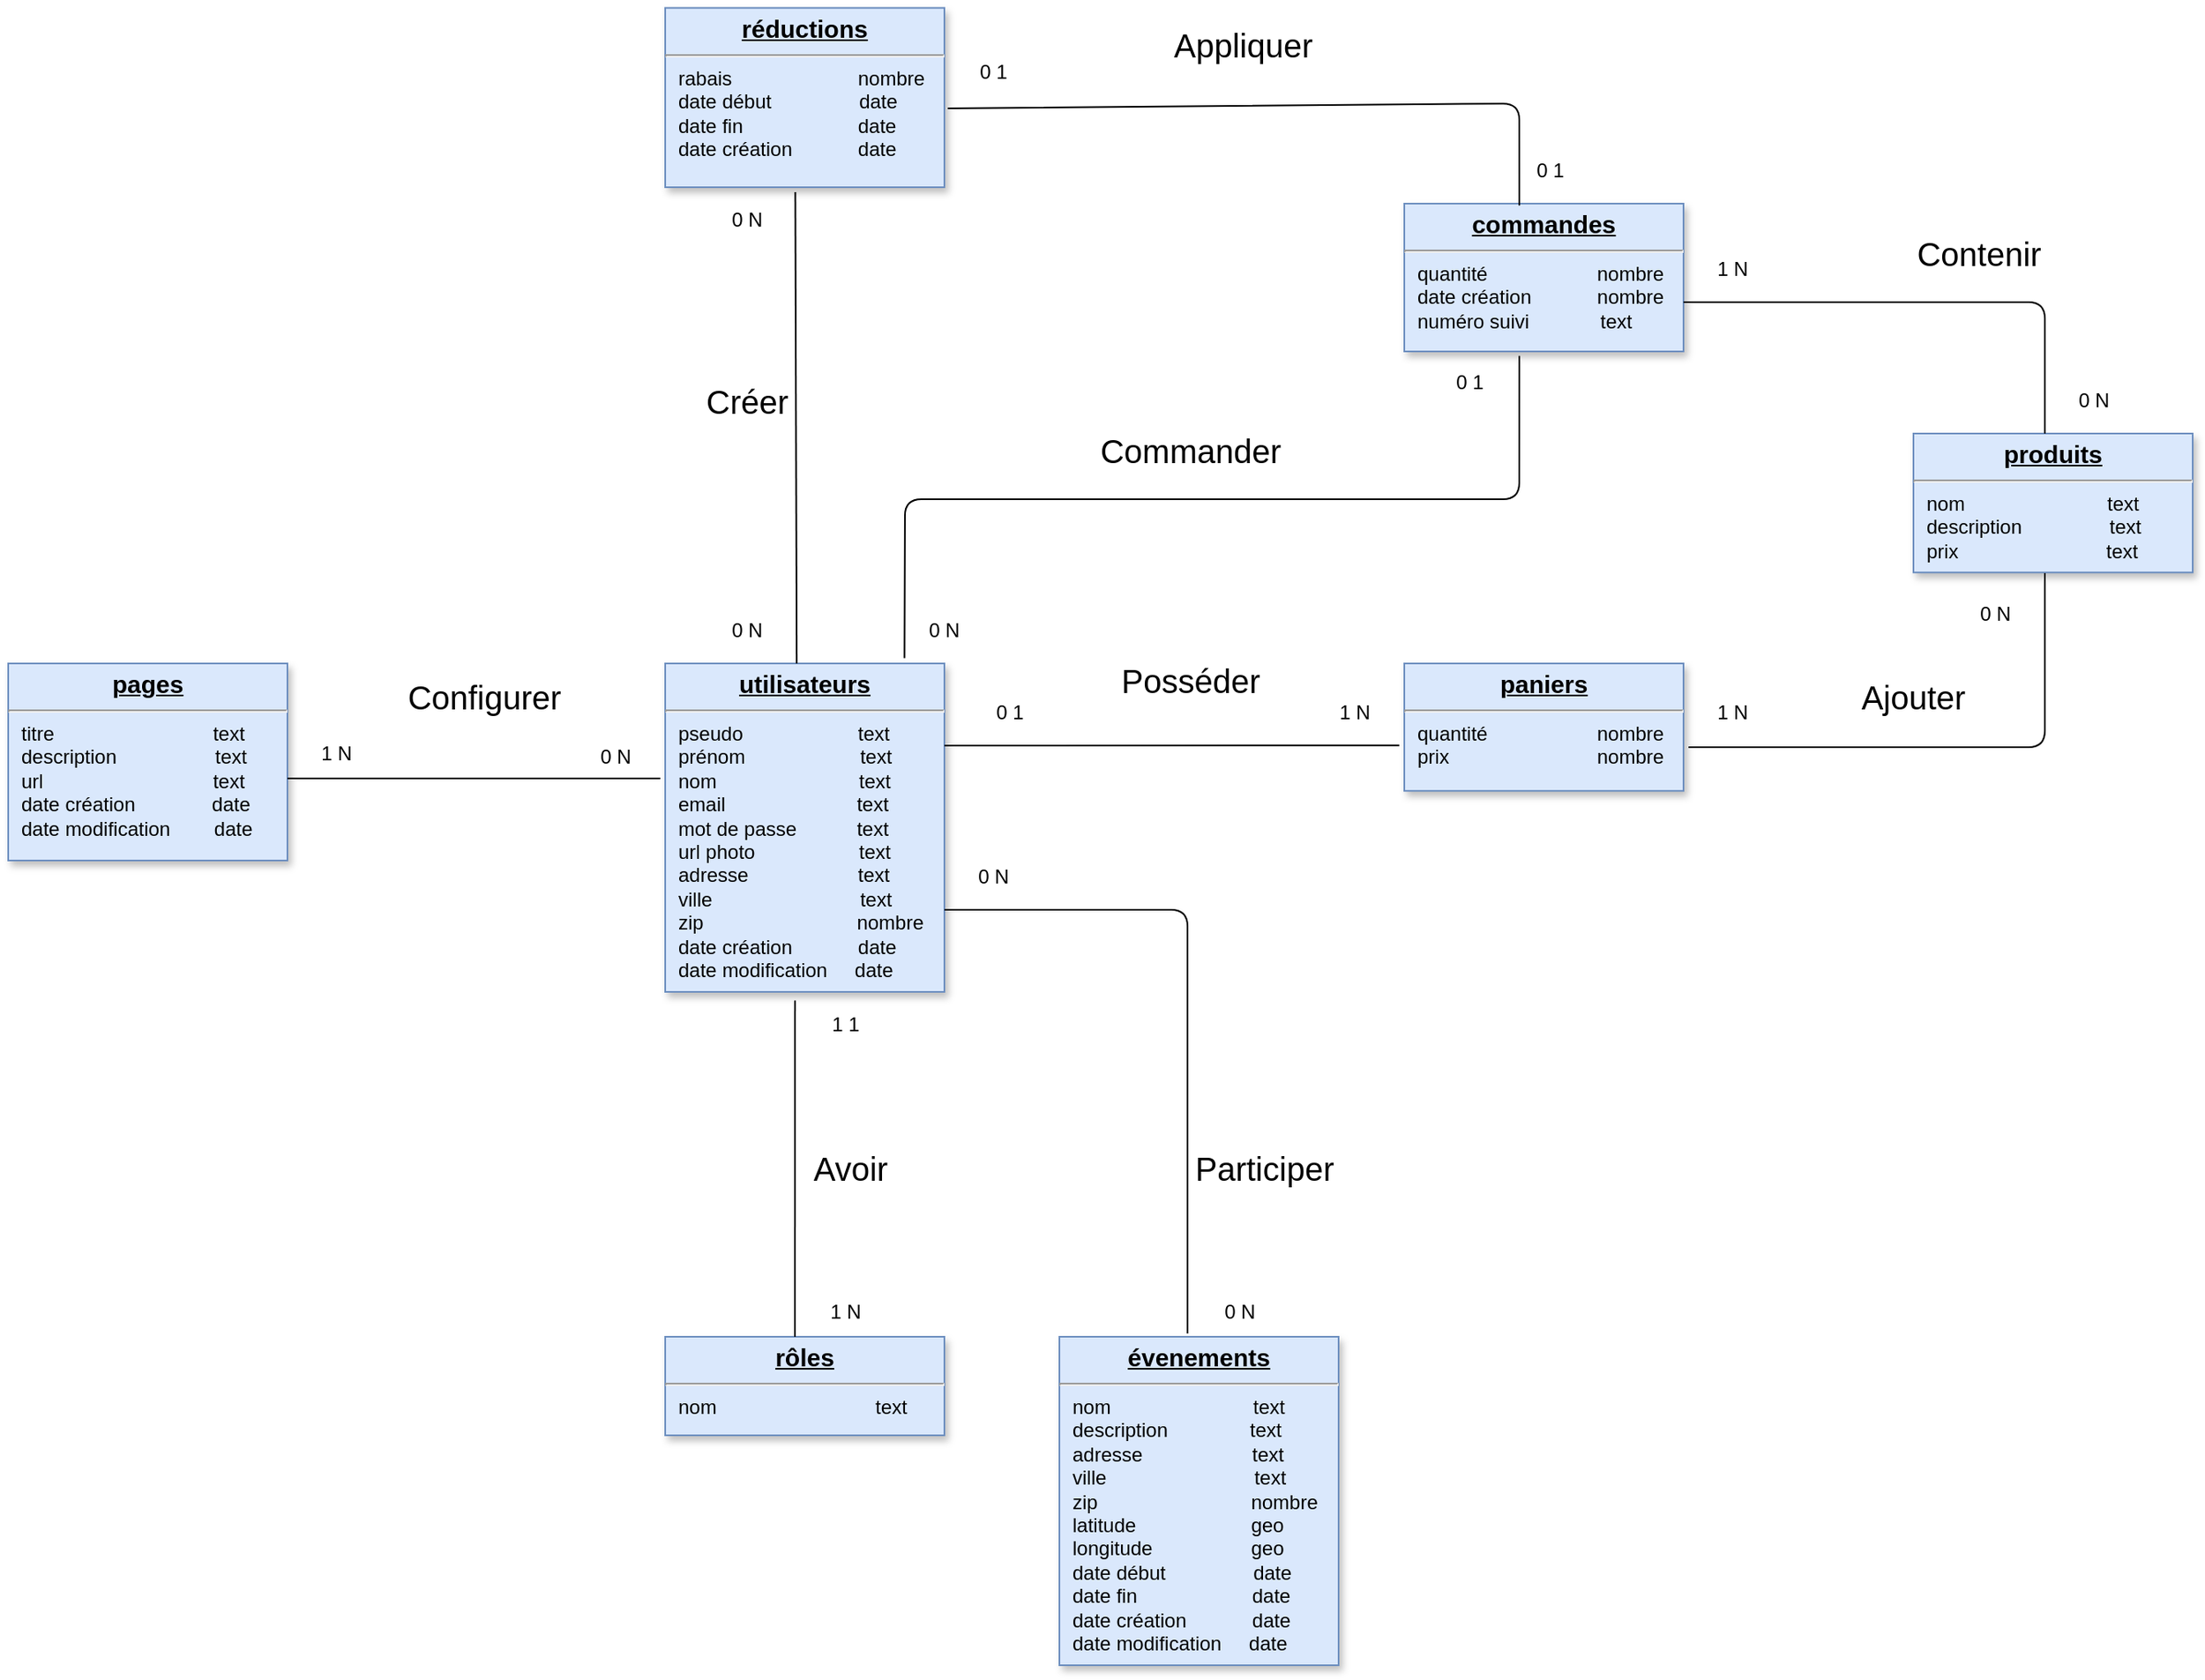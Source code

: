 <mxfile version="13.9.9" type="device"><diagram name="Page-1" id="efa7a0a1-bf9b-a30e-e6df-94a7791c09e9"><mxGraphModel dx="1338" dy="822" grid="1" gridSize="10" guides="1" tooltips="1" connect="1" arrows="1" fold="1" page="1" pageScale="1" pageWidth="826" pageHeight="1169" background="#ffffff" math="0" shadow="0"><root><mxCell id="0"/><mxCell id="1" parent="0"/><mxCell id="28" value="&lt;p style=&quot;margin: 0px ; margin-top: 4px ; text-align: center ; text-decoration: underline&quot;&gt;&lt;b&gt;&lt;font style=&quot;font-size: 15px&quot;&gt;utilisateurs&lt;/font&gt;&lt;/b&gt;&lt;/p&gt;&lt;hr&gt;&lt;p style=&quot;margin: 0px ; margin-left: 8px&quot;&gt;pseudo&amp;nbsp; &amp;nbsp; &amp;nbsp; &amp;nbsp; &amp;nbsp; &amp;nbsp; &amp;nbsp; &amp;nbsp; &amp;nbsp; &amp;nbsp; &amp;nbsp;text&lt;/p&gt;&lt;p style=&quot;margin: 0px ; margin-left: 8px&quot;&gt;prénom&amp;nbsp; &amp;nbsp; &amp;nbsp; &amp;nbsp; &amp;nbsp; &amp;nbsp; &amp;nbsp; &amp;nbsp; &amp;nbsp; &amp;nbsp; &amp;nbsp;text&lt;/p&gt;&lt;p style=&quot;margin: 0px ; margin-left: 8px&quot;&gt;nom&amp;nbsp; &amp;nbsp; &amp;nbsp; &amp;nbsp; &amp;nbsp; &amp;nbsp; &amp;nbsp; &amp;nbsp; &amp;nbsp; &amp;nbsp; &amp;nbsp; &amp;nbsp; &amp;nbsp; text&lt;/p&gt;&lt;p style=&quot;margin: 0px ; margin-left: 8px&quot;&gt;email&amp;nbsp; &amp;nbsp; &amp;nbsp; &amp;nbsp; &amp;nbsp; &amp;nbsp; &amp;nbsp; &amp;nbsp; &amp;nbsp; &amp;nbsp; &amp;nbsp; &amp;nbsp; text&lt;/p&gt;&lt;p style=&quot;margin: 0px ; margin-left: 8px&quot;&gt;mot de passe&amp;nbsp; &amp;nbsp; &amp;nbsp; &amp;nbsp; &amp;nbsp; &amp;nbsp;text&lt;/p&gt;&lt;p style=&quot;margin: 0px ; margin-left: 8px&quot;&gt;url photo&amp;nbsp; &amp;nbsp; &amp;nbsp; &amp;nbsp; &amp;nbsp; &amp;nbsp; &amp;nbsp; &amp;nbsp; &amp;nbsp; &amp;nbsp;text&lt;/p&gt;&lt;p style=&quot;margin: 0px ; margin-left: 8px&quot;&gt;adresse&amp;nbsp; &amp;nbsp; &amp;nbsp; &amp;nbsp; &amp;nbsp; &amp;nbsp; &amp;nbsp; &amp;nbsp; &amp;nbsp; &amp;nbsp; text&lt;/p&gt;&lt;p style=&quot;margin: 0px ; margin-left: 8px&quot;&gt;ville&amp;nbsp; &amp;nbsp; &amp;nbsp; &amp;nbsp; &amp;nbsp; &amp;nbsp; &amp;nbsp; &amp;nbsp; &amp;nbsp; &amp;nbsp; &amp;nbsp; &amp;nbsp; &amp;nbsp; &amp;nbsp;text&lt;/p&gt;&lt;p style=&quot;margin: 0px ; margin-left: 8px&quot;&gt;zip&amp;nbsp; &amp;nbsp; &amp;nbsp; &amp;nbsp; &amp;nbsp; &amp;nbsp; &amp;nbsp; &amp;nbsp; &amp;nbsp; &amp;nbsp; &amp;nbsp; &amp;nbsp; &amp;nbsp; &amp;nbsp; nombre&lt;/p&gt;&lt;p style=&quot;margin: 0px ; margin-left: 8px&quot;&gt;date création&amp;nbsp; &amp;nbsp; &amp;nbsp; &amp;nbsp; &amp;nbsp; &amp;nbsp; date&lt;/p&gt;&lt;p style=&quot;margin: 0px ; margin-left: 8px&quot;&gt;date modification&amp;nbsp; &amp;nbsp; &amp;nbsp;date&lt;/p&gt;" style="verticalAlign=top;align=left;overflow=fill;fontSize=12;fontFamily=Helvetica;html=1;strokeColor=#6c8ebf;shadow=1;fillColor=#dae8fc;" parent="1" vertex="1"><mxGeometry x="680" y="500" width="170" height="200" as="geometry"/></mxCell><mxCell id="r07NfbLLSwoAeOCv1FEZ-114" value="&lt;p style=&quot;margin: 0px ; margin-top: 4px ; text-align: center ; text-decoration: underline&quot;&gt;&lt;b&gt;&lt;font style=&quot;font-size: 15px&quot;&gt;rôles&lt;/font&gt;&lt;/b&gt;&lt;/p&gt;&lt;hr&gt;&lt;p style=&quot;margin: 0px ; margin-left: 8px&quot;&gt;nom&amp;nbsp; &amp;nbsp; &amp;nbsp; &amp;nbsp; &amp;nbsp; &amp;nbsp; &amp;nbsp; &amp;nbsp; &amp;nbsp; &amp;nbsp; &amp;nbsp; &amp;nbsp; &amp;nbsp; &amp;nbsp; &amp;nbsp;text&lt;/p&gt;" style="verticalAlign=top;align=left;overflow=fill;fontSize=12;fontFamily=Helvetica;html=1;strokeColor=#6c8ebf;shadow=1;fillColor=#dae8fc;" vertex="1" parent="1"><mxGeometry x="680" y="910" width="170" height="60" as="geometry"/></mxCell><mxCell id="r07NfbLLSwoAeOCv1FEZ-125" value="&lt;p style=&quot;margin: 0px ; margin-top: 4px ; text-align: center ; text-decoration: underline&quot;&gt;&lt;span style=&quot;font-size: 15px&quot;&gt;&lt;b&gt;évenements&lt;/b&gt;&lt;/span&gt;&lt;/p&gt;&lt;hr&gt;&lt;p style=&quot;margin: 0px ; margin-left: 8px&quot;&gt;nom&amp;nbsp; &amp;nbsp; &amp;nbsp; &amp;nbsp; &amp;nbsp; &amp;nbsp; &amp;nbsp; &amp;nbsp; &amp;nbsp; &amp;nbsp; &amp;nbsp; &amp;nbsp; &amp;nbsp; text&lt;/p&gt;&lt;p style=&quot;margin: 0px ; margin-left: 8px&quot;&gt;description&amp;nbsp; &amp;nbsp; &amp;nbsp; &amp;nbsp; &amp;nbsp; &amp;nbsp; &amp;nbsp; &amp;nbsp;text&lt;/p&gt;&lt;p style=&quot;margin: 0px ; margin-left: 8px&quot;&gt;adresse&amp;nbsp; &amp;nbsp; &amp;nbsp; &amp;nbsp; &amp;nbsp; &amp;nbsp; &amp;nbsp; &amp;nbsp; &amp;nbsp; &amp;nbsp; text&lt;/p&gt;&lt;p style=&quot;margin: 0px ; margin-left: 8px&quot;&gt;ville&amp;nbsp; &amp;nbsp; &amp;nbsp; &amp;nbsp; &amp;nbsp; &amp;nbsp; &amp;nbsp; &amp;nbsp; &amp;nbsp; &amp;nbsp; &amp;nbsp; &amp;nbsp; &amp;nbsp; &amp;nbsp;text&lt;/p&gt;&lt;p style=&quot;margin: 0px ; margin-left: 8px&quot;&gt;zip&amp;nbsp; &amp;nbsp; &amp;nbsp; &amp;nbsp; &amp;nbsp; &amp;nbsp; &amp;nbsp; &amp;nbsp; &amp;nbsp; &amp;nbsp; &amp;nbsp; &amp;nbsp; &amp;nbsp; &amp;nbsp; nombre&lt;/p&gt;&lt;p style=&quot;margin: 0px ; margin-left: 8px&quot;&gt;latitude&amp;nbsp; &amp;nbsp; &amp;nbsp; &amp;nbsp; &amp;nbsp; &amp;nbsp; &amp;nbsp; &amp;nbsp; &amp;nbsp; &amp;nbsp; &amp;nbsp;geo&lt;/p&gt;&lt;p style=&quot;margin: 0px ; margin-left: 8px&quot;&gt;longitude&amp;nbsp; &amp;nbsp; &amp;nbsp; &amp;nbsp; &amp;nbsp; &amp;nbsp; &amp;nbsp; &amp;nbsp; &amp;nbsp; geo&lt;/p&gt;&lt;p style=&quot;margin: 0px ; margin-left: 8px&quot;&gt;date début&amp;nbsp; &amp;nbsp; &amp;nbsp; &amp;nbsp; &amp;nbsp; &amp;nbsp; &amp;nbsp; &amp;nbsp; date&lt;/p&gt;&lt;p style=&quot;margin: 0px ; margin-left: 8px&quot;&gt;date fin&amp;nbsp; &amp;nbsp; &amp;nbsp; &amp;nbsp; &amp;nbsp; &amp;nbsp; &amp;nbsp; &amp;nbsp; &amp;nbsp; &amp;nbsp; &amp;nbsp;date&lt;/p&gt;&lt;p style=&quot;margin: 0px ; margin-left: 8px&quot;&gt;date création&amp;nbsp; &amp;nbsp; &amp;nbsp; &amp;nbsp; &amp;nbsp; &amp;nbsp; date&lt;/p&gt;&lt;p style=&quot;margin: 0px ; margin-left: 8px&quot;&gt;date modification&amp;nbsp; &amp;nbsp; &amp;nbsp;date&lt;/p&gt;" style="verticalAlign=top;align=left;overflow=fill;fontSize=12;fontFamily=Helvetica;html=1;strokeColor=#6c8ebf;shadow=1;fillColor=#dae8fc;" vertex="1" parent="1"><mxGeometry x="920" y="910" width="170" height="200" as="geometry"/></mxCell><mxCell id="r07NfbLLSwoAeOCv1FEZ-126" value="&lt;font style=&quot;font-size: 20px&quot;&gt;Participer&lt;br&gt;&lt;/font&gt;" style="text;html=1;strokeColor=none;fillColor=none;align=center;verticalAlign=middle;whiteSpace=wrap;rounded=0;" vertex="1" parent="1"><mxGeometry x="1000" y="797" width="90" height="20" as="geometry"/></mxCell><mxCell id="r07NfbLLSwoAeOCv1FEZ-122" value="1 1" style="text;html=1;strokeColor=none;fillColor=none;align=center;verticalAlign=middle;whiteSpace=wrap;rounded=0;" vertex="1" parent="1"><mxGeometry x="770" y="710" width="40" height="20" as="geometry"/></mxCell><mxCell id="r07NfbLLSwoAeOCv1FEZ-131" value="" style="endArrow=none;html=1;entryX=0.465;entryY=1.026;entryDx=0;entryDy=0;entryPerimeter=0;" edge="1" parent="1" target="28"><mxGeometry width="50" height="50" relative="1" as="geometry"><mxPoint x="759" y="910" as="sourcePoint"/><mxPoint x="1150" y="820" as="targetPoint"/></mxGeometry></mxCell><mxCell id="r07NfbLLSwoAeOCv1FEZ-117" value="&lt;font style=&quot;font-size: 20px&quot;&gt;Avoir&lt;/font&gt;" style="text;html=1;strokeColor=none;fillColor=none;align=center;verticalAlign=middle;whiteSpace=wrap;rounded=0;" vertex="1" parent="1"><mxGeometry x="773" y="797" width="40" height="20" as="geometry"/></mxCell><mxCell id="r07NfbLLSwoAeOCv1FEZ-123" value="1 N" style="text;html=1;strokeColor=none;fillColor=none;align=center;verticalAlign=middle;whiteSpace=wrap;rounded=0;" vertex="1" parent="1"><mxGeometry x="770" y="885" width="40" height="20" as="geometry"/></mxCell><mxCell id="r07NfbLLSwoAeOCv1FEZ-134" value="" style="endArrow=none;html=1;exitX=0.459;exitY=-0.01;exitDx=0;exitDy=0;exitPerimeter=0;entryX=1;entryY=0.75;entryDx=0;entryDy=0;" edge="1" parent="1" source="r07NfbLLSwoAeOCv1FEZ-125" target="28"><mxGeometry width="50" height="50" relative="1" as="geometry"><mxPoint x="1100" y="770" as="sourcePoint"/><mxPoint x="998" y="630" as="targetPoint"/><Array as="points"><mxPoint x="998" y="650"/></Array></mxGeometry></mxCell><mxCell id="r07NfbLLSwoAeOCv1FEZ-135" value="0 N" style="text;html=1;strokeColor=none;fillColor=none;align=center;verticalAlign=middle;whiteSpace=wrap;rounded=0;" vertex="1" parent="1"><mxGeometry x="860" y="620" width="40" height="20" as="geometry"/></mxCell><mxCell id="r07NfbLLSwoAeOCv1FEZ-136" value="0 N" style="text;html=1;strokeColor=none;fillColor=none;align=center;verticalAlign=middle;whiteSpace=wrap;rounded=0;" vertex="1" parent="1"><mxGeometry x="1010" y="885" width="40" height="20" as="geometry"/></mxCell><mxCell id="r07NfbLLSwoAeOCv1FEZ-137" value="&lt;p style=&quot;margin: 0px ; margin-top: 4px ; text-align: center ; text-decoration: underline&quot;&gt;&lt;span style=&quot;font-size: 15px&quot;&gt;&lt;b&gt;pages&lt;/b&gt;&lt;/span&gt;&lt;/p&gt;&lt;hr&gt;&lt;p style=&quot;margin: 0px ; margin-left: 8px&quot;&gt;titre&amp;nbsp; &amp;nbsp; &amp;nbsp; &amp;nbsp; &amp;nbsp; &amp;nbsp; &amp;nbsp; &amp;nbsp; &amp;nbsp; &amp;nbsp; &amp;nbsp; &amp;nbsp; &amp;nbsp; &amp;nbsp; &amp;nbsp;text&lt;/p&gt;&lt;p style=&quot;margin: 0px ; margin-left: 8px&quot;&gt;description&amp;nbsp; &amp;nbsp; &amp;nbsp; &amp;nbsp; &amp;nbsp; &amp;nbsp; &amp;nbsp; &amp;nbsp; &amp;nbsp; text&lt;/p&gt;&lt;p style=&quot;margin: 0px ; margin-left: 8px&quot;&gt;url&amp;nbsp; &amp;nbsp; &amp;nbsp; &amp;nbsp; &amp;nbsp; &amp;nbsp; &amp;nbsp; &amp;nbsp; &amp;nbsp; &amp;nbsp; &amp;nbsp; &amp;nbsp; &amp;nbsp; &amp;nbsp; &amp;nbsp; &amp;nbsp;text&lt;/p&gt;&lt;p style=&quot;margin: 0px ; margin-left: 8px&quot;&gt;date création&amp;nbsp; &amp;nbsp; &amp;nbsp; &amp;nbsp; &amp;nbsp; &amp;nbsp; &amp;nbsp; date&lt;/p&gt;&lt;p style=&quot;margin: 0px ; margin-left: 8px&quot;&gt;date modification&amp;nbsp; &amp;nbsp; &amp;nbsp; &amp;nbsp; date&lt;/p&gt;" style="verticalAlign=top;align=left;overflow=fill;fontSize=12;fontFamily=Helvetica;html=1;strokeColor=#6c8ebf;shadow=1;fillColor=#dae8fc;" vertex="1" parent="1"><mxGeometry x="280" y="500" width="170" height="120" as="geometry"/></mxCell><mxCell id="r07NfbLLSwoAeOCv1FEZ-138" value="1 N" style="text;html=1;strokeColor=none;fillColor=none;align=center;verticalAlign=middle;whiteSpace=wrap;rounded=0;" vertex="1" parent="1"><mxGeometry x="460" y="545" width="40" height="20" as="geometry"/></mxCell><mxCell id="r07NfbLLSwoAeOCv1FEZ-139" value="&lt;font style=&quot;font-size: 20px&quot;&gt;Configurer&lt;/font&gt;" style="text;html=1;strokeColor=none;fillColor=none;align=center;verticalAlign=middle;whiteSpace=wrap;rounded=0;" vertex="1" parent="1"><mxGeometry x="550" y="510" width="40" height="20" as="geometry"/></mxCell><mxCell id="r07NfbLLSwoAeOCv1FEZ-140" value="0 N" style="text;html=1;strokeColor=none;fillColor=none;align=center;verticalAlign=middle;whiteSpace=wrap;rounded=0;" vertex="1" parent="1"><mxGeometry x="630" y="547" width="40" height="20" as="geometry"/></mxCell><mxCell id="r07NfbLLSwoAeOCv1FEZ-141" value="" style="endArrow=none;html=1;" edge="1" parent="1"><mxGeometry width="50" height="50" relative="1" as="geometry"><mxPoint x="450" y="570" as="sourcePoint"/><mxPoint x="677" y="570" as="targetPoint"/></mxGeometry></mxCell><mxCell id="r07NfbLLSwoAeOCv1FEZ-142" value="&lt;p style=&quot;margin: 0px ; margin-top: 4px ; text-align: center ; text-decoration: underline&quot;&gt;&lt;b&gt;&lt;font style=&quot;font-size: 15px&quot;&gt;paniers&lt;/font&gt;&lt;/b&gt;&lt;/p&gt;&lt;hr&gt;&lt;p style=&quot;margin: 0px ; margin-left: 8px&quot;&gt;quantité&amp;nbsp; &amp;nbsp; &amp;nbsp; &amp;nbsp; &amp;nbsp; &amp;nbsp; &amp;nbsp; &amp;nbsp; &amp;nbsp; &amp;nbsp; nombre&lt;/p&gt;&lt;p style=&quot;margin: 0px ; margin-left: 8px&quot;&gt;prix&amp;nbsp; &amp;nbsp; &amp;nbsp; &amp;nbsp; &amp;nbsp; &amp;nbsp; &amp;nbsp; &amp;nbsp; &amp;nbsp; &amp;nbsp; &amp;nbsp; &amp;nbsp; &amp;nbsp; &amp;nbsp;nombre&lt;/p&gt;" style="verticalAlign=top;align=left;overflow=fill;fontSize=12;fontFamily=Helvetica;html=1;strokeColor=#6c8ebf;shadow=1;fillColor=#dae8fc;" vertex="1" parent="1"><mxGeometry x="1130" y="500.0" width="170" height="77.6" as="geometry"/></mxCell><mxCell id="r07NfbLLSwoAeOCv1FEZ-143" value="0 1" style="text;html=1;strokeColor=none;fillColor=none;align=center;verticalAlign=middle;whiteSpace=wrap;rounded=0;" vertex="1" parent="1"><mxGeometry x="870" y="520" width="40" height="20" as="geometry"/></mxCell><mxCell id="r07NfbLLSwoAeOCv1FEZ-145" value="&lt;span style=&quot;font-size: 20px&quot;&gt;Posséder&lt;br&gt;&lt;/span&gt;" style="text;html=1;strokeColor=none;fillColor=none;align=center;verticalAlign=middle;whiteSpace=wrap;rounded=0;" vertex="1" parent="1"><mxGeometry x="980" y="500" width="40" height="20" as="geometry"/></mxCell><mxCell id="r07NfbLLSwoAeOCv1FEZ-146" value="1 N" style="text;html=1;strokeColor=none;fillColor=none;align=center;verticalAlign=middle;whiteSpace=wrap;rounded=0;" vertex="1" parent="1"><mxGeometry x="1080" y="520" width="40" height="20" as="geometry"/></mxCell><mxCell id="r07NfbLLSwoAeOCv1FEZ-148" value="" style="endArrow=none;html=1;entryX=-0.018;entryY=0.642;entryDx=0;entryDy=0;entryPerimeter=0;exitX=1;exitY=0.25;exitDx=0;exitDy=0;" edge="1" parent="1" source="28" target="r07NfbLLSwoAeOCv1FEZ-142"><mxGeometry width="50" height="50" relative="1" as="geometry"><mxPoint x="840" y="570" as="sourcePoint"/><mxPoint x="1070" y="670" as="targetPoint"/></mxGeometry></mxCell><mxCell id="r07NfbLLSwoAeOCv1FEZ-149" value="&lt;p style=&quot;margin: 0px ; margin-top: 4px ; text-align: center ; text-decoration: underline&quot;&gt;&lt;b&gt;&lt;font style=&quot;font-size: 15px&quot;&gt;commandes&lt;/font&gt;&lt;/b&gt;&lt;/p&gt;&lt;hr&gt;&lt;p style=&quot;margin: 0px ; margin-left: 8px&quot;&gt;quantité&amp;nbsp; &amp;nbsp; &amp;nbsp; &amp;nbsp; &amp;nbsp; &amp;nbsp; &amp;nbsp; &amp;nbsp; &amp;nbsp; &amp;nbsp; nombre&lt;/p&gt;&lt;p style=&quot;margin: 0px ; margin-left: 8px&quot;&gt;date création&amp;nbsp; &amp;nbsp; &amp;nbsp; &amp;nbsp; &amp;nbsp; &amp;nbsp; nombre&lt;/p&gt;&lt;p style=&quot;margin: 0px ; margin-left: 8px&quot;&gt;numéro suivi&amp;nbsp; &amp;nbsp; &amp;nbsp; &amp;nbsp; &amp;nbsp; &amp;nbsp; &amp;nbsp;text&lt;/p&gt;" style="verticalAlign=top;align=left;overflow=fill;fontSize=12;fontFamily=Helvetica;html=1;strokeColor=#6c8ebf;shadow=1;fillColor=#dae8fc;" vertex="1" parent="1"><mxGeometry x="1130" y="220" width="170" height="90" as="geometry"/></mxCell><mxCell id="r07NfbLLSwoAeOCv1FEZ-150" value="0 N" style="text;html=1;strokeColor=none;fillColor=none;align=center;verticalAlign=middle;whiteSpace=wrap;rounded=0;" vertex="1" parent="1"><mxGeometry x="830" y="470.0" width="40" height="20" as="geometry"/></mxCell><mxCell id="r07NfbLLSwoAeOCv1FEZ-151" value="&lt;span style=&quot;font-size: 20px&quot;&gt;Commander&lt;br&gt;&lt;/span&gt;" style="text;html=1;strokeColor=none;fillColor=none;align=center;verticalAlign=middle;whiteSpace=wrap;rounded=0;" vertex="1" parent="1"><mxGeometry x="980" y="360.0" width="40" height="20" as="geometry"/></mxCell><mxCell id="r07NfbLLSwoAeOCv1FEZ-152" value="0 1" style="text;html=1;strokeColor=none;fillColor=none;align=center;verticalAlign=middle;whiteSpace=wrap;rounded=0;" vertex="1" parent="1"><mxGeometry x="1150" y="319.0" width="40" height="20" as="geometry"/></mxCell><mxCell id="r07NfbLLSwoAeOCv1FEZ-154" value="" style="endArrow=none;html=1;exitX=0.857;exitY=-0.016;exitDx=0;exitDy=0;exitPerimeter=0;entryX=0.412;entryY=1.031;entryDx=0;entryDy=0;entryPerimeter=0;" edge="1" parent="1" source="28" target="r07NfbLLSwoAeOCv1FEZ-149"><mxGeometry width="50" height="50" relative="1" as="geometry"><mxPoint x="910" y="430" as="sourcePoint"/><mxPoint x="960" y="380" as="targetPoint"/><Array as="points"><mxPoint x="826" y="400"/><mxPoint x="1200" y="400"/></Array></mxGeometry></mxCell><mxCell id="r07NfbLLSwoAeOCv1FEZ-155" value="&lt;p style=&quot;margin: 0px ; margin-top: 4px ; text-align: center ; text-decoration: underline&quot;&gt;&lt;b&gt;&lt;font style=&quot;font-size: 15px&quot;&gt;réductions&lt;/font&gt;&lt;/b&gt;&lt;/p&gt;&lt;hr&gt;&lt;p style=&quot;margin: 0px ; margin-left: 8px&quot;&gt;rabais&amp;nbsp; &amp;nbsp; &amp;nbsp; &amp;nbsp; &amp;nbsp; &amp;nbsp; &amp;nbsp; &amp;nbsp; &amp;nbsp; &amp;nbsp; &amp;nbsp; &amp;nbsp;nombre&lt;/p&gt;&lt;p style=&quot;margin: 0px ; margin-left: 8px&quot;&gt;date début&amp;nbsp; &amp;nbsp; &amp;nbsp; &amp;nbsp; &amp;nbsp; &amp;nbsp; &amp;nbsp; &amp;nbsp; date&lt;/p&gt;&lt;p style=&quot;margin: 0px ; margin-left: 8px&quot;&gt;date fin&amp;nbsp; &amp;nbsp; &amp;nbsp; &amp;nbsp; &amp;nbsp; &amp;nbsp; &amp;nbsp; &amp;nbsp; &amp;nbsp; &amp;nbsp; &amp;nbsp;date&lt;/p&gt;&lt;p style=&quot;margin: 0px ; margin-left: 8px&quot;&gt;date création&amp;nbsp; &amp;nbsp; &amp;nbsp; &amp;nbsp; &amp;nbsp; &amp;nbsp; date&lt;/p&gt;" style="verticalAlign=top;align=left;overflow=fill;fontSize=12;fontFamily=Helvetica;html=1;strokeColor=#6c8ebf;shadow=1;fillColor=#dae8fc;" vertex="1" parent="1"><mxGeometry x="680" y="100.8" width="170" height="109.2" as="geometry"/></mxCell><mxCell id="r07NfbLLSwoAeOCv1FEZ-156" value="&lt;span style=&quot;font-size: 20px&quot;&gt;Appliquer&lt;br&gt;&lt;/span&gt;" style="text;html=1;strokeColor=none;fillColor=none;align=center;verticalAlign=middle;whiteSpace=wrap;rounded=0;" vertex="1" parent="1"><mxGeometry x="1012" y="112.6" width="40" height="20" as="geometry"/></mxCell><mxCell id="r07NfbLLSwoAeOCv1FEZ-157" value="0 1" style="text;html=1;strokeColor=none;fillColor=none;align=center;verticalAlign=middle;whiteSpace=wrap;rounded=0;" vertex="1" parent="1"><mxGeometry x="860" y="129.6" width="40" height="20" as="geometry"/></mxCell><mxCell id="r07NfbLLSwoAeOCv1FEZ-158" value="0 1" style="text;html=1;strokeColor=none;fillColor=none;align=center;verticalAlign=middle;whiteSpace=wrap;rounded=0;" vertex="1" parent="1"><mxGeometry x="1199" y="190.0" width="40" height="20" as="geometry"/></mxCell><mxCell id="r07NfbLLSwoAeOCv1FEZ-162" value="" style="endArrow=none;html=1;exitX=1.012;exitY=0.56;exitDx=0;exitDy=0;exitPerimeter=0;entryX=0.412;entryY=0.013;entryDx=0;entryDy=0;entryPerimeter=0;" edge="1" parent="1" source="r07NfbLLSwoAeOCv1FEZ-155" target="r07NfbLLSwoAeOCv1FEZ-149"><mxGeometry width="50" height="50" relative="1" as="geometry"><mxPoint x="950" y="190" as="sourcePoint"/><mxPoint x="1196" y="210" as="targetPoint"/><Array as="points"><mxPoint x="1200" y="159"/></Array></mxGeometry></mxCell><mxCell id="r07NfbLLSwoAeOCv1FEZ-166" value="&lt;span style=&quot;font-size: 20px&quot;&gt;Créer&lt;br&gt;&lt;/span&gt;" style="text;html=1;strokeColor=none;fillColor=none;align=center;verticalAlign=middle;whiteSpace=wrap;rounded=0;" vertex="1" parent="1"><mxGeometry x="710" y="330.0" width="40" height="20" as="geometry"/></mxCell><mxCell id="r07NfbLLSwoAeOCv1FEZ-167" value="" style="endArrow=none;html=1;exitX=0.471;exitY=0;exitDx=0;exitDy=0;exitPerimeter=0;entryX=0.466;entryY=1.027;entryDx=0;entryDy=0;entryPerimeter=0;" edge="1" parent="1" source="28" target="r07NfbLLSwoAeOCv1FEZ-155"><mxGeometry width="50" height="50" relative="1" as="geometry"><mxPoint x="820" y="360" as="sourcePoint"/><mxPoint x="870" y="310" as="targetPoint"/></mxGeometry></mxCell><mxCell id="r07NfbLLSwoAeOCv1FEZ-168" value="0 N" style="text;html=1;strokeColor=none;fillColor=none;align=center;verticalAlign=middle;whiteSpace=wrap;rounded=0;" vertex="1" parent="1"><mxGeometry x="710" y="220.0" width="40" height="20" as="geometry"/></mxCell><mxCell id="r07NfbLLSwoAeOCv1FEZ-169" value="0 N" style="text;html=1;strokeColor=none;fillColor=none;align=center;verticalAlign=middle;whiteSpace=wrap;rounded=0;" vertex="1" parent="1"><mxGeometry x="710" y="470.0" width="40" height="20" as="geometry"/></mxCell><mxCell id="r07NfbLLSwoAeOCv1FEZ-170" value="&lt;p style=&quot;margin: 0px ; margin-top: 4px ; text-align: center ; text-decoration: underline&quot;&gt;&lt;b&gt;&lt;font style=&quot;font-size: 15px&quot;&gt;produits&lt;/font&gt;&lt;/b&gt;&lt;/p&gt;&lt;hr&gt;&lt;p style=&quot;margin: 0px ; margin-left: 8px&quot;&gt;nom&amp;nbsp; &amp;nbsp; &amp;nbsp; &amp;nbsp; &amp;nbsp; &amp;nbsp; &amp;nbsp; &amp;nbsp; &amp;nbsp; &amp;nbsp; &amp;nbsp; &amp;nbsp; &amp;nbsp; text&lt;/p&gt;&lt;p style=&quot;margin: 0px ; margin-left: 8px&quot;&gt;description&amp;nbsp; &amp;nbsp; &amp;nbsp; &amp;nbsp; &amp;nbsp; &amp;nbsp; &amp;nbsp; &amp;nbsp; text&lt;/p&gt;&lt;p style=&quot;margin: 0px ; margin-left: 8px&quot;&gt;prix&amp;nbsp; &amp;nbsp; &amp;nbsp; &amp;nbsp; &amp;nbsp; &amp;nbsp; &amp;nbsp; &amp;nbsp; &amp;nbsp; &amp;nbsp; &amp;nbsp; &amp;nbsp; &amp;nbsp; &amp;nbsp;text&lt;/p&gt;" style="verticalAlign=top;align=left;overflow=fill;fontSize=12;fontFamily=Helvetica;html=1;strokeColor=#6c8ebf;shadow=1;fillColor=#dae8fc;" vertex="1" parent="1"><mxGeometry x="1440" y="360" width="170" height="84.6" as="geometry"/></mxCell><mxCell id="r07NfbLLSwoAeOCv1FEZ-171" value="" style="endArrow=none;html=1;exitX=1.018;exitY=0.657;exitDx=0;exitDy=0;exitPerimeter=0;" edge="1" parent="1" source="r07NfbLLSwoAeOCv1FEZ-142"><mxGeometry width="50" height="50" relative="1" as="geometry"><mxPoint x="1420" y="440" as="sourcePoint"/><mxPoint x="1520" y="445" as="targetPoint"/><Array as="points"><mxPoint x="1520" y="551"/></Array></mxGeometry></mxCell><mxCell id="r07NfbLLSwoAeOCv1FEZ-172" value="" style="endArrow=none;html=1;exitX=1;exitY=0.667;exitDx=0;exitDy=0;exitPerimeter=0;" edge="1" parent="1" source="r07NfbLLSwoAeOCv1FEZ-149"><mxGeometry width="50" height="50" relative="1" as="geometry"><mxPoint x="1420" y="440" as="sourcePoint"/><mxPoint x="1520" y="360" as="targetPoint"/><Array as="points"><mxPoint x="1520" y="280"/></Array></mxGeometry></mxCell><mxCell id="r07NfbLLSwoAeOCv1FEZ-173" value="1 N" style="text;html=1;strokeColor=none;fillColor=none;align=center;verticalAlign=middle;whiteSpace=wrap;rounded=0;" vertex="1" parent="1"><mxGeometry x="1310" y="250.0" width="40" height="20" as="geometry"/></mxCell><mxCell id="r07NfbLLSwoAeOCv1FEZ-174" value="0 N" style="text;html=1;strokeColor=none;fillColor=none;align=center;verticalAlign=middle;whiteSpace=wrap;rounded=0;" vertex="1" parent="1"><mxGeometry x="1530" y="330.0" width="40" height="20" as="geometry"/></mxCell><mxCell id="r07NfbLLSwoAeOCv1FEZ-175" value="&lt;span style=&quot;font-size: 20px&quot;&gt;Contenir&lt;br&gt;&lt;/span&gt;" style="text;html=1;strokeColor=none;fillColor=none;align=center;verticalAlign=middle;whiteSpace=wrap;rounded=0;" vertex="1" parent="1"><mxGeometry x="1460" y="240.0" width="40" height="20" as="geometry"/></mxCell><mxCell id="r07NfbLLSwoAeOCv1FEZ-176" value="1 N" style="text;html=1;strokeColor=none;fillColor=none;align=center;verticalAlign=middle;whiteSpace=wrap;rounded=0;" vertex="1" parent="1"><mxGeometry x="1310" y="520" width="40" height="20" as="geometry"/></mxCell><mxCell id="r07NfbLLSwoAeOCv1FEZ-177" value="0 N" style="text;html=1;strokeColor=none;fillColor=none;align=center;verticalAlign=middle;whiteSpace=wrap;rounded=0;" vertex="1" parent="1"><mxGeometry x="1470" y="460" width="40" height="20" as="geometry"/></mxCell><mxCell id="r07NfbLLSwoAeOCv1FEZ-178" value="&lt;span style=&quot;font-size: 20px&quot;&gt;Ajouter&lt;br&gt;&lt;/span&gt;" style="text;html=1;strokeColor=none;fillColor=none;align=center;verticalAlign=middle;whiteSpace=wrap;rounded=0;" vertex="1" parent="1"><mxGeometry x="1420" y="510" width="40" height="20" as="geometry"/></mxCell></root></mxGraphModel></diagram></mxfile>